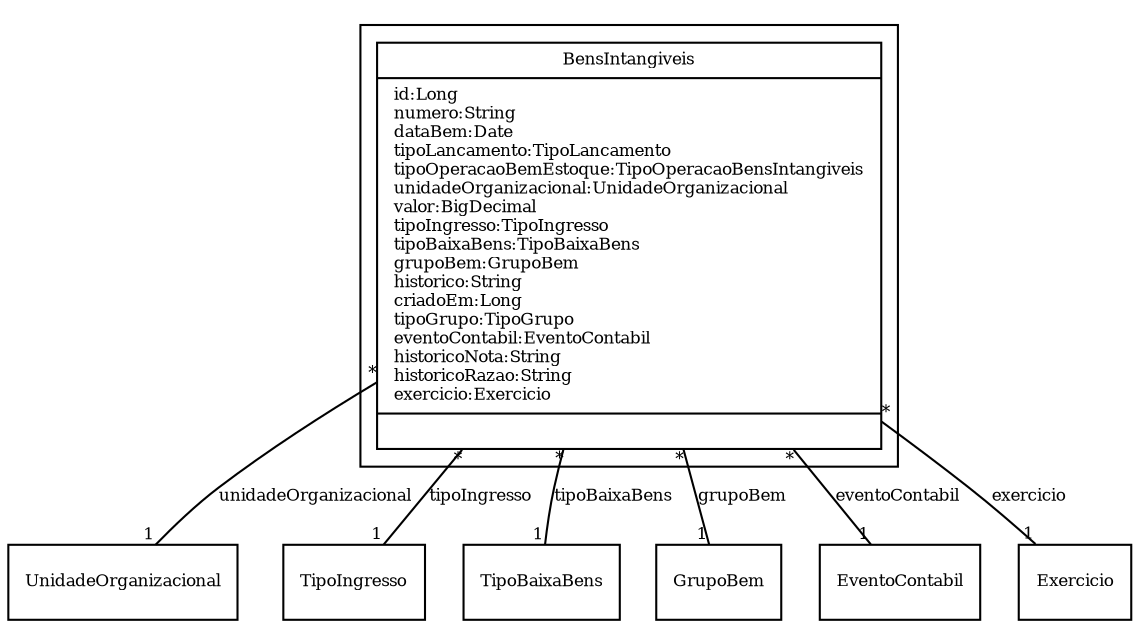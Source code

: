 digraph G{
fontname = "Times-Roman"
fontsize = 8

node [
        fontname = "Times-Roman"
        fontsize = 8
        shape = "record"
]

edge [
        fontname = "Times-Roman"
        fontsize = 8
]

subgraph clusterBENS_INTANGIVEIS
{
BensIntangiveis [label = "{BensIntangiveis|id:Long\lnumero:String\ldataBem:Date\ltipoLancamento:TipoLancamento\ltipoOperacaoBemEstoque:TipoOperacaoBensIntangiveis\lunidadeOrganizacional:UnidadeOrganizacional\lvalor:BigDecimal\ltipoIngresso:TipoIngresso\ltipoBaixaBens:TipoBaixaBens\lgrupoBem:GrupoBem\lhistorico:String\lcriadoEm:Long\ltipoGrupo:TipoGrupo\leventoContabil:EventoContabil\lhistoricoNota:String\lhistoricoRazao:String\lexercicio:Exercicio\l|\l}"]
}
edge [arrowhead = "none" headlabel = "1" taillabel = "*"] BensIntangiveis -> UnidadeOrganizacional [label = "unidadeOrganizacional"]
edge [arrowhead = "none" headlabel = "1" taillabel = "*"] BensIntangiveis -> TipoIngresso [label = "tipoIngresso"]
edge [arrowhead = "none" headlabel = "1" taillabel = "*"] BensIntangiveis -> TipoBaixaBens [label = "tipoBaixaBens"]
edge [arrowhead = "none" headlabel = "1" taillabel = "*"] BensIntangiveis -> GrupoBem [label = "grupoBem"]
edge [arrowhead = "none" headlabel = "1" taillabel = "*"] BensIntangiveis -> EventoContabil [label = "eventoContabil"]
edge [arrowhead = "none" headlabel = "1" taillabel = "*"] BensIntangiveis -> Exercicio [label = "exercicio"]
}
